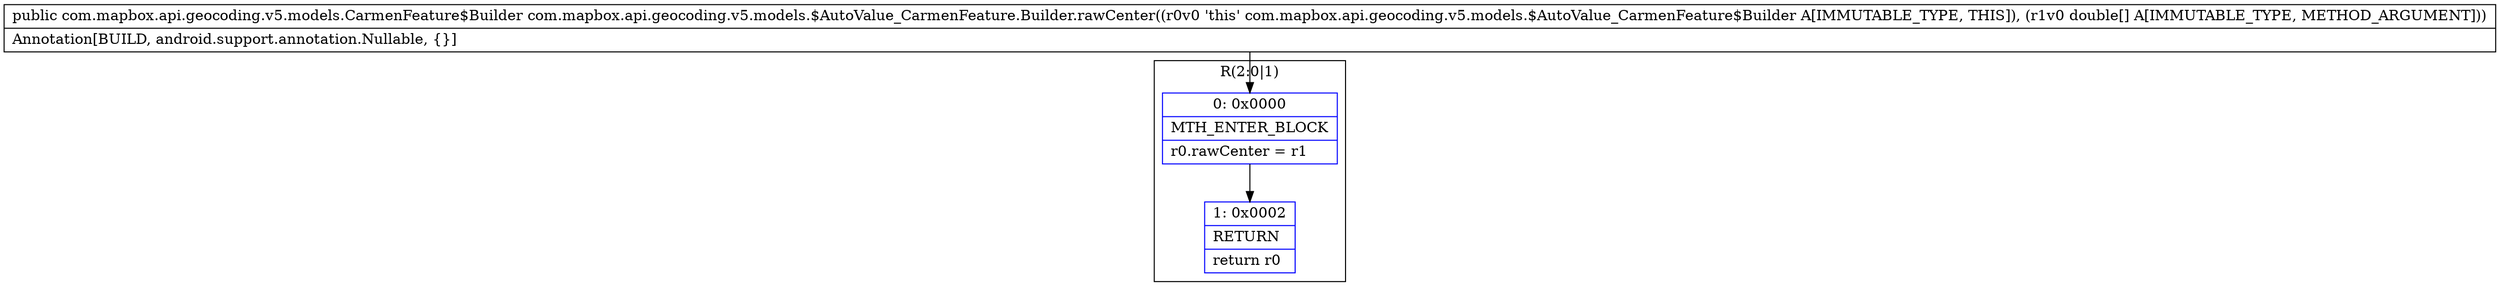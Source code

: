 digraph "CFG forcom.mapbox.api.geocoding.v5.models.$AutoValue_CarmenFeature.Builder.rawCenter([D)Lcom\/mapbox\/api\/geocoding\/v5\/models\/CarmenFeature$Builder;" {
subgraph cluster_Region_736198204 {
label = "R(2:0|1)";
node [shape=record,color=blue];
Node_0 [shape=record,label="{0\:\ 0x0000|MTH_ENTER_BLOCK\l|r0.rawCenter = r1\l}"];
Node_1 [shape=record,label="{1\:\ 0x0002|RETURN\l|return r0\l}"];
}
MethodNode[shape=record,label="{public com.mapbox.api.geocoding.v5.models.CarmenFeature$Builder com.mapbox.api.geocoding.v5.models.$AutoValue_CarmenFeature.Builder.rawCenter((r0v0 'this' com.mapbox.api.geocoding.v5.models.$AutoValue_CarmenFeature$Builder A[IMMUTABLE_TYPE, THIS]), (r1v0 double[] A[IMMUTABLE_TYPE, METHOD_ARGUMENT]))  | Annotation[BUILD, android.support.annotation.Nullable, \{\}]\l}"];
MethodNode -> Node_0;
Node_0 -> Node_1;
}

